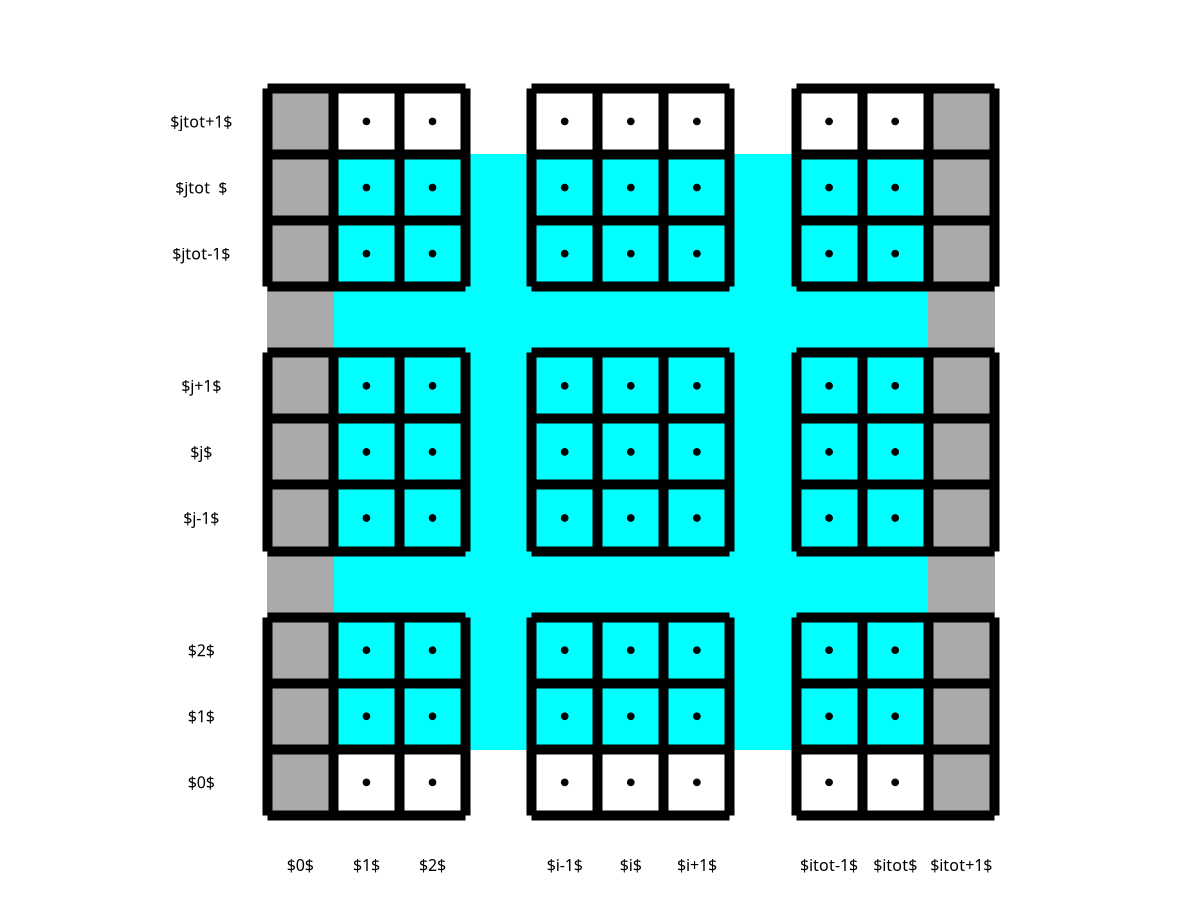 # p
reset
{
  set terminal epslatex color standalone header '\usepackage{amsmath}' size 13,12 font ',17'
  set output 'staggered1.tex'
  unset border
  set noxtics
  set noytics
  set size ratio -1.
  set xrange [-1.5:11.5]
  set yrange [-1.:12.]
  set linestyle 1 lw 10 lc rgb '#000000'
  set style arrow 1 nohead ls 1
# shadow
  set object rectangle from first 1,1 to first 10,10 fc rgb '#00FFFF' fillstyle solid border lc rgb '#00FFFF' back
  set object rectangle from first 0,0 to first 1,11 fc rgb '#AAAAAA' fillstyle solid border lc rgb '#AAAAAA' back
  set object rectangle from first 10,0 to first 11,11 fc rgb '#AAAAAA' fillstyle solid border lc rgb '#AAAAAA' back
# 9 3x3 grids
  do for [y0=0:8:4] {
    do for [x0=0:8:4] {
      do for [i=0:3] {
        set arrow from first x0+i,y0+0 to first x0+i,y0+3 as 1
      }
      do for [j=0:3] {
        set arrow from first x0+0,y0+j to first x0+3,y0+j as 1
      }
      do for [j=0:2] {
        do for [i=0:2] {
          if(x0 == 0 && i == 0){
            set object circle at first x0+1.0+i,y0+0.5+j size first 0.05 fill solid fc rgb '#000000'
          }else{
            if(x0 == 8 && i == 2){
              set object circle at first x0+0.0+i,y0+0.5+j size first 0.05 fill solid fc rgb '#000000'
            }else{
              set object circle at first x0+0.5+i,y0+0.5+j size first 0.05 fill solid fc rgb '#000000'
            }
          }
        }
      }
    }
  }
# index labels
# x
  set label '$0$'      at first  0.5, -0.75 center
  set label '$1$'      at first  1.5, -0.75 center
  set label '$2$'      at first  2.5, -0.75 center
  set label '$i-1$'    at first  4.5, -0.75 center
  set label '$i$'      at first  5.5, -0.75 center
  set label '$i+1$'    at first  6.5, -0.75 center
  set label '$itot-1$' at first  8.5, -0.75 center
  set label '$itot$'   at first  9.5, -0.75 center
  set label '$itot+1$' at first 10.5, -0.75 center
# y
  set label '$0$'      at first -1.0,  0.5 center
  set label '$1$'      at first -1.0,  1.5 center
  set label '$2$'      at first -1.0,  2.5 center
  set label '$j-1$'    at first -1.0,  4.5 center
  set label '$j$'      at first -1.0,  5.5 center
  set label '$j+1$'    at first -1.0,  6.5 center
  set label '$jtot-1$' at first -1.0,  8.5 center
  set label '$jtot  $' at first -1.0,  9.5 center
  set label '$jtot+1$' at first -1.0, 10.5 center
  plot \
    NaN notitle
}

# ux
reset
{
  set terminal epslatex color standalone header '\usepackage{amsmath}' size 13,12 font ',17'
  set output 'staggered2.tex'
  unset border
  set noxtics
  set noytics
  set size ratio -1.
  set xrange [-1.5:11.5]
  set yrange [-1.:12.]
  set linestyle 1 lw 10 lc rgb '#000000'
  set style arrow 1 nohead ls 1
# shadow
  set object rectangle from first 1,1 to first 10,10 fc rgb '#00FFFF' fillstyle solid border lc rgb '#00FFFF' back
  set object rectangle from first 0,0 to first 1,11 fc rgb '#AAAAAA' fillstyle solid border lc rgb '#AAAAAA' back
  set object rectangle from first 10,0 to first 11,11 fc rgb '#AAAAAA' fillstyle solid border lc rgb '#AAAAAA' back
# 9 3x3 grids
  do for [y0=0:8:4] {
    do for [x0=0:8:4] {
      do for [i=0:3] {
        set arrow from first x0+i,y0+0 to first x0+i,y0+3 as 1
      }
      do for [j=0:3] {
        set arrow from first x0+0,y0+j to first x0+3,y0+j as 1
      }
    }
  }
# velocity arrows
  arrlngt = 0.25
  set style line 2 lc rgb '#FF0000' lw 10
  set style arrow 2 head size 0.2,10 filled front ls 2
# ux
  do for [y0=1:11] {
    if (y0 != 4 && y0 != 8) {
      do for [x0=1:10] {
        set arrow from first x0-arrlngt,y0-0.5 to first x0+arrlngt,y0-0.5 as 2
      }
    }
  }
# index labels
# x
  set label '$0$'      at first  1.0, -0.75 center
  set label '$1$'      at first  2.0, -0.75 center
  set label '$2$'      at first  3.0, -0.75 center
  set label '$i-2$'    at first  4.0, -0.75 center
  set label '$i-1$'    at first  5.0, -0.75 center
  set label '$i  $'    at first  6.0, -0.75 center
  set label '$i+1$'    at first  7.0, -0.75 center
  set label '$itot-2$' at first  8.0, -0.75 center
  set label '$itot-1$' at first  9.0, -0.75 center
  set label '$itot  $' at first 10.0, -0.75 center
# y
  set label '$0$'      at first -1.0,  0.5 center
  set label '$1$'      at first -1.0,  1.5 center
  set label '$2$'      at first -1.0,  2.5 center
  set label '$j-1$'    at first -1.0,  4.5 center
  set label '$j$'      at first -1.0,  5.5 center
  set label '$j+1$'    at first -1.0,  6.5 center
  set label '$jtot-1$' at first -1.0,  8.5 center
  set label '$jtot  $' at first -1.0,  9.5 center
  set label '$jtot+1$' at first -1.0, 10.5 center
  plot \
    NaN notitle
}

# uy
reset
{
  set terminal epslatex color standalone header '\usepackage{amsmath}' size 13,12 font ',17'
  set output 'staggered3.tex'
  unset border
  set noxtics
  set noytics
  set size ratio -1.
  set xrange [-1.5:11.5]
  set yrange [-1.:12.]
  set linestyle 1 lw 10 lc rgb '#000000'
  set style arrow 1 nohead ls 1
# shadow
  set object rectangle from first 1,1 to first 10,10 fc rgb '#00FFFF' fillstyle solid border lc rgb '#00FFFF' back
  set object rectangle from first 0,0 to first 1,11 fc rgb '#AAAAAA' fillstyle solid border lc rgb '#AAAAAA' back
  set object rectangle from first 10,0 to first 11,11 fc rgb '#AAAAAA' fillstyle solid border lc rgb '#AAAAAA' back
# 9 3x3 grids
  do for [y0=0:8:4] {
    do for [x0=0:8:4] {
      do for [i=0:3] {
        set arrow from first x0+i,y0+0 to first x0+i,y0+3 as 1
      }
      do for [j=0:3] {
        set arrow from first x0+0,y0+j to first x0+3,y0+j as 1
      }
    }
  }
# velocity arrows
  arrlngt = 0.25
  set style line 2 lc rgb '#0000FF' lw 10
  set style arrow 2 head size 0.2,10 filled front ls 2
# uy
  do for [y0=0:10] {
    do for [x0=0:10] {
      if (x0 != 3 && x0 != 7) {
        if(x0 == 0){
          set arrow from first x0+1.0,y0-arrlngt to first x0+1.0,y0+arrlngt as 2
        }else{
          if(x0 == 10){
            set arrow from first x0+0.0,y0-arrlngt to first x0+0.0,y0+arrlngt as 2
          }else{
            set arrow from first x0+0.5,y0-arrlngt to first x0+0.5,y0+arrlngt as 2
          }
        }
      }
    }
  }
# index labels
# x
  set label '$0$'      at first  0.5, -0.75 center
  set label '$1$'      at first  1.5, -0.75 center
  set label '$2$'      at first  2.5, -0.75 center
  set label '$i-1$'    at first  4.5, -0.75 center
  set label '$i$'      at first  5.5, -0.75 center
  set label '$i+1$'    at first  6.5, -0.75 center
  set label '$itot-1$' at first  8.5, -0.75 center
  set label '$itot$'   at first  9.5, -0.75 center
  set label '$itot+1$' at first 10.5, -0.75 center
# y
  set label '$0$'      at first -1.0,  0.0 center
  set label '$1$'      at first -1.0,  1.0 center
  set label '$2$'      at first -1.0,  2.0 center
  set label '$3$'      at first -1.0,  3.0 center
  set label '$j-1$'    at first -1.0,  4.0 center
  set label '$j$'      at first -1.0,  5.0 center
  set label '$j+1$'    at first -1.0,  6.0 center
  set label '$j+2$'    at first -1.0,  7.0 center
  set label '$jtot-1$' at first -1.0,  8.0 center
  set label '$jtot  $' at first -1.0,  9.0 center
  set label '$jtot+1$' at first -1.0, 10.0 center
  plot \
    NaN notitle
}

# others
reset
{
  set terminal epslatex color standalone header '\usepackage{amsmath}' size 13,12 font ',17'
  set output 'staggered4.tex'
  unset border
  set noxtics
  set noytics
  set size ratio -1.
  set xrange [-1.5:11.5]
  set yrange [-1.:12.]
  set linestyle 1 lw 10 lc rgb '#000000'
  set style arrow 1 nohead ls 1
# shadow
  set object rectangle from first 1,1 to first 10,10 fc rgb '#00FFFF' fillstyle solid border lc rgb '#00FFFF' back
  set object rectangle from first 0,0 to first 1,11 fc rgb '#AAAAAA' fillstyle solid border lc rgb '#AAAAAA' back
  set object rectangle from first 10,0 to first 11,11 fc rgb '#AAAAAA' fillstyle solid border lc rgb '#AAAAAA' back
# 9 3x3 grids
  do for [y0=0:8:4] {
    do for [x0=0:8:4] {
      do for [i=0:3] {
        set arrow from first x0+i,y0+0 to first x0+i,y0+3 as 1
      }
      do for [j=0:3] {
        set arrow from first x0+0,y0+j to first x0+3,y0+j as 1
      }
    }
  }
# corner markers
  do for [y0=0:10] {
    do for [x0=1:10] {
      set object circle at first x0,y0 size first 0.05 fill solid fc rgb '#000000' front
    }
  }
# index labels
# x
  set label '$0$'      at first  1.0, -0.75 center
  set label '$1$'      at first  2.0, -0.75 center
  set label '$2$'      at first  3.0, -0.75 center
  set label '$i-2$'    at first  4.0, -0.75 center
  set label '$i-1$'    at first  5.0, -0.75 center
  set label '$i  $'    at first  6.0, -0.75 center
  set label '$i+1$'    at first  7.0, -0.75 center
  set label '$itot-2$' at first  8.0, -0.75 center
  set label '$itot-1$' at first  9.0, -0.75 center
  set label '$itot  $' at first 10.0, -0.75 center
# y
  set label '$0$'      at first -1.0,  0.0 center
  set label '$1$'      at first -1.0,  1.0 center
  set label '$2$'      at first -1.0,  2.0 center
  set label '$3$'      at first -1.0,  3.0 center
  set label '$j-1$'    at first -1.0,  4.0 center
  set label '$j$'      at first -1.0,  5.0 center
  set label '$j+1$'    at first -1.0,  6.0 center
  set label '$j+2$'    at first -1.0,  7.0 center
  set label '$jtot-1$' at first -1.0,  8.0 center
  set label '$jtot  $' at first -1.0,  9.0 center
  set label '$jtot+1$' at first -1.0, 10.0 center
  plot \
    NaN notitle
}

